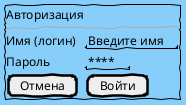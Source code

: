 @startsalt
skinparam handwritten true
skinparam Backgroundcolor LightSkyBlue
{+
  Авторизация
  -- | --
  Имя (логин)     | "Введите имя"
  Пароль    | "**** "
  [ Отмена ]   | [ Войти ]
}
@endsalt